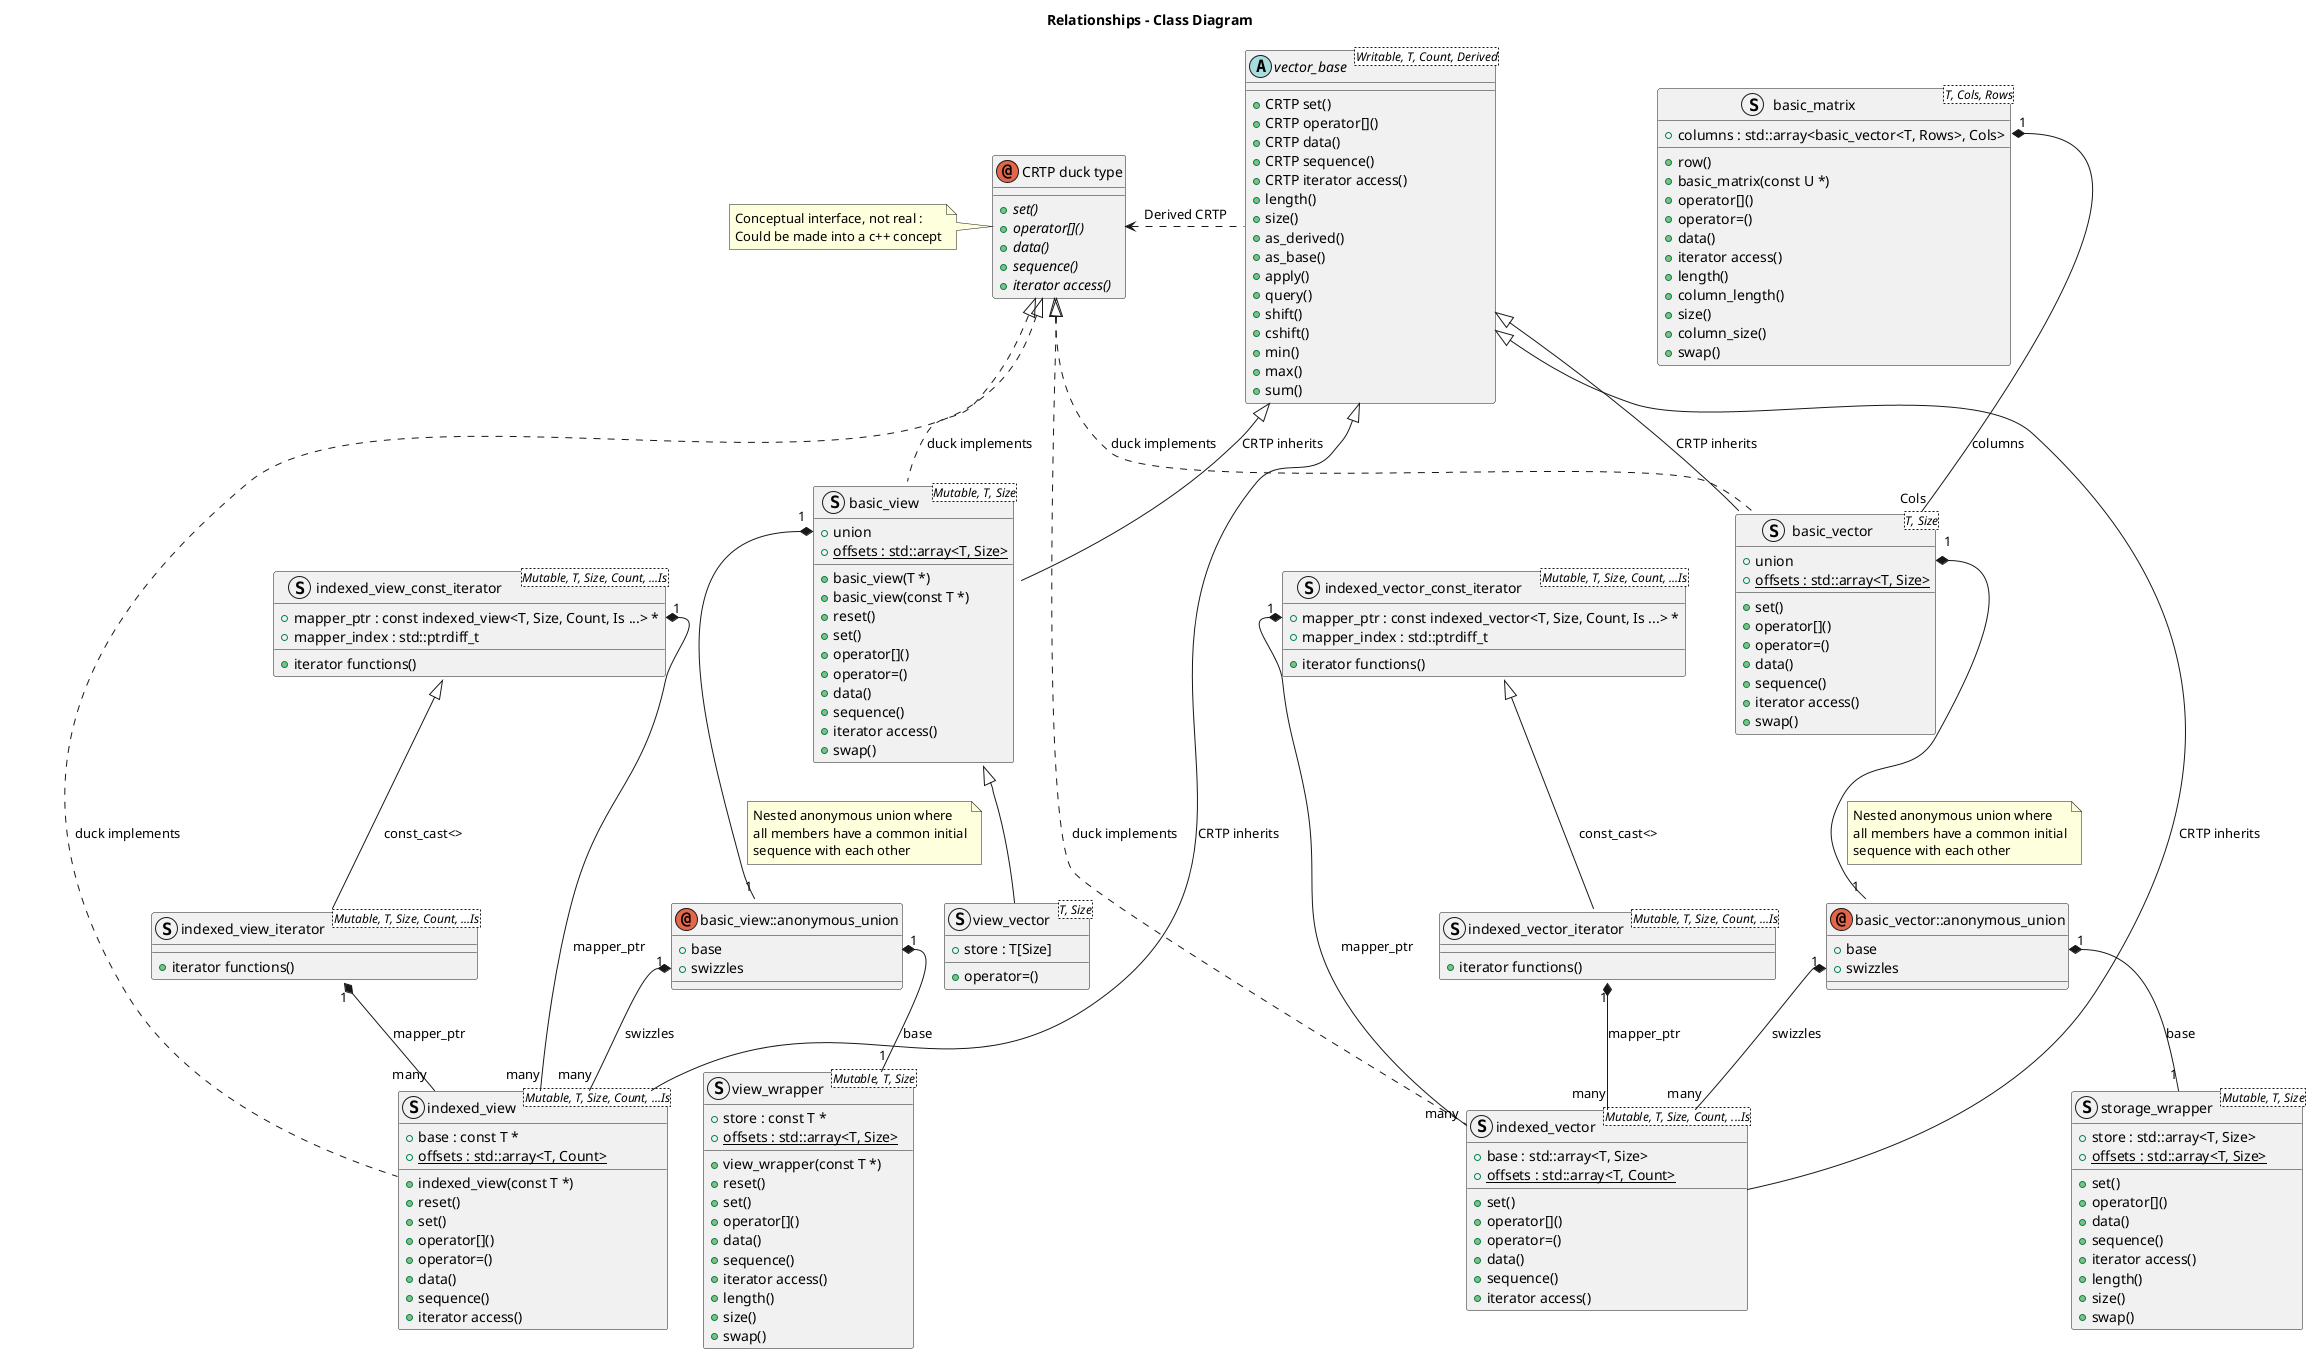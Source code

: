 @startuml
	'skin rose
	title Relationships - Class Diagram
	annotation "CRTP duck type"
	{
		+ {abstract} set()
		+ {abstract} operator[]()
		+ {abstract} data()
		+ {abstract} sequence()
		+ {abstract} iterator access()
	}
	note left of "CRTP duck type"
		Conceptual interface, not real :
		Could be made into a c++ concept
	end note
	abstract vector_base <Writable, T, Count, Derived>
	{
		+ CRTP set()
		+ CRTP operator[]()
		+ CRTP data()
		+ CRTP sequence()
		+ CRTP iterator access()
		+ length()
		+ size()
		+ as_derived()
		+ as_base()
		+ apply()
		+ query()
		+ shift()
		+ cshift()
		+ min()
		+ max()
		+ sum()
	}
	struct indexed_vector_const_iterator<Mutable, T, Size, Count, ...Is>
	{
		+ mapper_ptr : const indexed_vector<T, Size, Count, Is ...> *
		+ mapper_index : std::ptrdiff_t
		+ iterator functions()
	}
	struct indexed_vector_iterator<Mutable, T, Size, Count, ...Is>
	{
		+ iterator functions()
	}
	struct indexed_view_const_iterator<Mutable, T, Size, Count, ...Is>
	{
		+ mapper_ptr : const indexed_view<T, Size, Count, Is ...> *
		+ mapper_index : std::ptrdiff_t
		+ iterator functions()
	}
	struct indexed_view_iterator<Mutable, T, Size, Count, ...Is>
	{
		+ iterator functions()
	}
	struct basic_vector<T, Size>
	{
		+ union
		+ {static} offsets : std::array<T, Size>
		+ set()
		+ operator[]()
		+ operator=()
		+ data()
		+ sequence()
		+ iterator access()
		+ swap()
	}
	struct basic_view<Mutable, T, Size>
	{
		+ union
		+ {static} offsets : std::array<T, Size>
		+ basic_view(T *)
		+ basic_view(const T *)
		+ reset()
		+ set()
		+ operator[]()
		+ operator=()
		+ data()
		+ sequence()
		+ iterator access()
		+ swap()
	}
	annotation basic_vector::anonymous_union
	{
		+ base
		+ swizzles
	}
	annotation basic_view::anonymous_union
	{
		+ base
		+ swizzles
	}
	struct storage_wrapper<Mutable, T, Size>
	{
		+ store : std::array<T, Size>
		+ {static} offsets : std::array<T, Size>
		+ set()
		+ operator[]()
		+ data()
		+ sequence()
		+ iterator access()
		+ length()
		+ size()
		+ swap()
	}
	struct view_wrapper<Mutable, T, Size>
	{
		+ store : const T *
		+ {static} offsets : std::array<T, Size>
		+ view_wrapper(const T *)
		+ reset()
		+ set()
		+ operator[]()
		+ data()
		+ sequence()
		+ iterator access()
		+ length()
		+ size()
		+ swap()
	}
	struct view_vector<T, Size>
	{
		+ store : T[Size]
		+ operator=()
	}
	struct indexed_vector<Mutable, T, Size, Count, ...Is>
	{
		+ base : std::array<T, Size>
		+ {static} offsets : std::array<T, Count>
		+ set()
		+ operator[]()
		+ operator=()
		+ data()
		+ sequence()
		+ iterator access()
	}
	struct indexed_view<Mutable, T, Size, Count, ...Is>
	{
		+ base : const T *
		+ {static} offsets : std::array<T, Count>
		+ indexed_view(const T *)
		+ reset()
		+ set()
		+ operator[]()
		+ operator=()
		+ data()
		+ sequence()
		+ iterator access()
	}
	struct basic_matrix<T, Cols, Rows>
	{
		+ columns : std::array<basic_vector<T, Rows>, Cols>
		+ row()
		+ basic_matrix(const U *)
		+ operator[]()
		+ operator=()
		+ data()
		+ iterator access()
		+ length()
		+ column_length()
		+ size()
		+ column_size()
		+ swap()
	}
	vector_base <|-- basic_vector: CRTP inherits
	vector_base <|-- basic_view: CRTP inherits
	vector_base <|-- indexed_vector : CRTP inherits
	vector_base <|-- indexed_view : CRTP inherits
	basic_view <|-- view_vector
	indexed_vector_const_iterator <|-- indexed_vector_iterator : const_cast<>
	indexed_view_const_iterator <|-- indexed_view_iterator : const_cast<>
	"CRTP duck type" ^.. basic_vector : duck implements
	"CRTP duck type" ^.. basic_view : duck implements
	"CRTP duck type" ^.. indexed_vector : duck implements
	"CRTP duck type" ^.. indexed_view : duck implements
	basic_vector::anonymous_union::base "1" *-- "1" storage_wrapper : base
	basic_vector::anonymous_union::swizzles "1" *-- "many" indexed_vector : swizzles
	basic_vector::union "1" *-- "1" basic_vector::anonymous_union
	note right on link
	  Nested anonymous union where
	  all members have a common initial
	  sequence with each other
	end note
	indexed_vector_const_iterator::mapper_ptr "1" *-- "many" indexed_vector : mapper_ptr
	indexed_vector_iterator::mapper_ptr "1" *-- "many" indexed_vector : mapper_ptr
	indexed_view_const_iterator::mapper_ptr "1" *-- "many" indexed_view : mapper_ptr
	indexed_view_iterator::mapper_ptr "1" *-- "many" indexed_view : mapper_ptr
	basic_view::anonymous_union::base "1" *-- "1" view_wrapper : base
	basic_view::anonymous_union::swizzles "1" *-- "many" indexed_view : swizzles
	basic_view::union "1" *-- "1" basic_view::anonymous_union
	note right on link
	  Nested anonymous union where
	  all members have a common initial
	  sequence with each other
	end note
	"CRTP duck type" <. vector_base : Derived CRTP
	basic_matrix::columns "1" *-- "Cols" basic_vector : columns
	basic_view::anonymous_union -[hidden]> view_vector
@enduml

